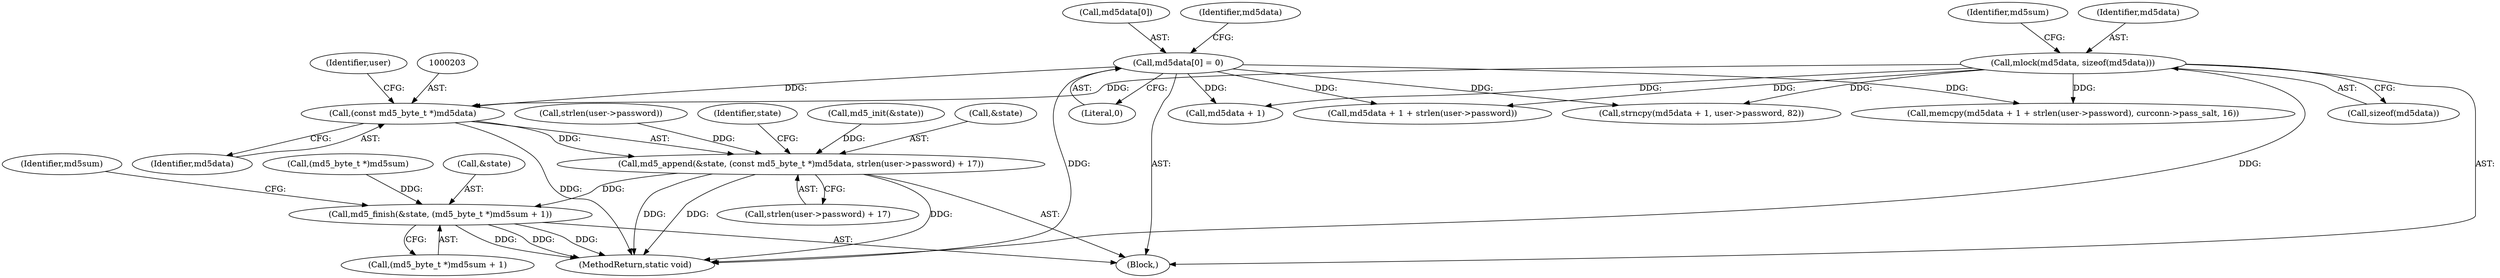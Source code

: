 digraph "1_MAC-Telnet_b69d11727d4f0f8cf719c79e3fb700f55ca03e9a_2@del" {
"1000202" [label="(Call,(const md5_byte_t *)md5data)"];
"1000170" [label="(Call,md5data[0] = 0)"];
"1000147" [label="(Call,mlock(md5data, sizeof(md5data)))"];
"1000199" [label="(Call,md5_append(&state, (const md5_byte_t *)md5data, strlen(user->password) + 17))"];
"1000211" [label="(Call,md5_finish(&state, (md5_byte_t *)md5sum + 1))"];
"1000208" [label="(Identifier,user)"];
"1000149" [label="(Call,sizeof(md5data))"];
"1000145" [label="(Block,)"];
"1000204" [label="(Identifier,md5data)"];
"1000215" [label="(Call,(md5_byte_t *)md5sum)"];
"1000176" [label="(Call,md5data + 1)"];
"1000213" [label="(Identifier,state)"];
"1000211" [label="(Call,md5_finish(&state, (md5_byte_t *)md5sum + 1))"];
"1000170" [label="(Call,md5data[0] = 0)"];
"1000202" [label="(Call,(const md5_byte_t *)md5data)"];
"1000205" [label="(Call,strlen(user->password) + 17)"];
"1000214" [label="(Call,(md5_byte_t *)md5sum + 1)"];
"1000199" [label="(Call,md5_append(&state, (const md5_byte_t *)md5data, strlen(user->password) + 17))"];
"1000175" [label="(Call,strncpy(md5data + 1, user->password, 82))"];
"1000196" [label="(Call,md5_init(&state))"];
"1000171" [label="(Call,md5data[0])"];
"1000147" [label="(Call,mlock(md5data, sizeof(md5data)))"];
"1000184" [label="(Call,md5data + 1 + strlen(user->password))"];
"1000200" [label="(Call,&state)"];
"1000212" [label="(Call,&state)"];
"1000152" [label="(Identifier,md5sum)"];
"1000693" [label="(MethodReturn,static void)"];
"1000148" [label="(Identifier,md5data)"];
"1000221" [label="(Identifier,md5sum)"];
"1000206" [label="(Call,strlen(user->password))"];
"1000177" [label="(Identifier,md5data)"];
"1000174" [label="(Literal,0)"];
"1000183" [label="(Call,memcpy(md5data + 1 + strlen(user->password), curconn->pass_salt, 16))"];
"1000202" -> "1000199"  [label="AST: "];
"1000202" -> "1000204"  [label="CFG: "];
"1000203" -> "1000202"  [label="AST: "];
"1000204" -> "1000202"  [label="AST: "];
"1000208" -> "1000202"  [label="CFG: "];
"1000202" -> "1000693"  [label="DDG: "];
"1000202" -> "1000199"  [label="DDG: "];
"1000170" -> "1000202"  [label="DDG: "];
"1000147" -> "1000202"  [label="DDG: "];
"1000170" -> "1000145"  [label="AST: "];
"1000170" -> "1000174"  [label="CFG: "];
"1000171" -> "1000170"  [label="AST: "];
"1000174" -> "1000170"  [label="AST: "];
"1000177" -> "1000170"  [label="CFG: "];
"1000170" -> "1000693"  [label="DDG: "];
"1000170" -> "1000175"  [label="DDG: "];
"1000170" -> "1000176"  [label="DDG: "];
"1000170" -> "1000183"  [label="DDG: "];
"1000170" -> "1000184"  [label="DDG: "];
"1000147" -> "1000145"  [label="AST: "];
"1000147" -> "1000149"  [label="CFG: "];
"1000148" -> "1000147"  [label="AST: "];
"1000149" -> "1000147"  [label="AST: "];
"1000152" -> "1000147"  [label="CFG: "];
"1000147" -> "1000693"  [label="DDG: "];
"1000147" -> "1000175"  [label="DDG: "];
"1000147" -> "1000176"  [label="DDG: "];
"1000147" -> "1000183"  [label="DDG: "];
"1000147" -> "1000184"  [label="DDG: "];
"1000199" -> "1000145"  [label="AST: "];
"1000199" -> "1000205"  [label="CFG: "];
"1000200" -> "1000199"  [label="AST: "];
"1000205" -> "1000199"  [label="AST: "];
"1000213" -> "1000199"  [label="CFG: "];
"1000199" -> "1000693"  [label="DDG: "];
"1000199" -> "1000693"  [label="DDG: "];
"1000199" -> "1000693"  [label="DDG: "];
"1000196" -> "1000199"  [label="DDG: "];
"1000206" -> "1000199"  [label="DDG: "];
"1000199" -> "1000211"  [label="DDG: "];
"1000211" -> "1000145"  [label="AST: "];
"1000211" -> "1000214"  [label="CFG: "];
"1000212" -> "1000211"  [label="AST: "];
"1000214" -> "1000211"  [label="AST: "];
"1000221" -> "1000211"  [label="CFG: "];
"1000211" -> "1000693"  [label="DDG: "];
"1000211" -> "1000693"  [label="DDG: "];
"1000211" -> "1000693"  [label="DDG: "];
"1000215" -> "1000211"  [label="DDG: "];
}
